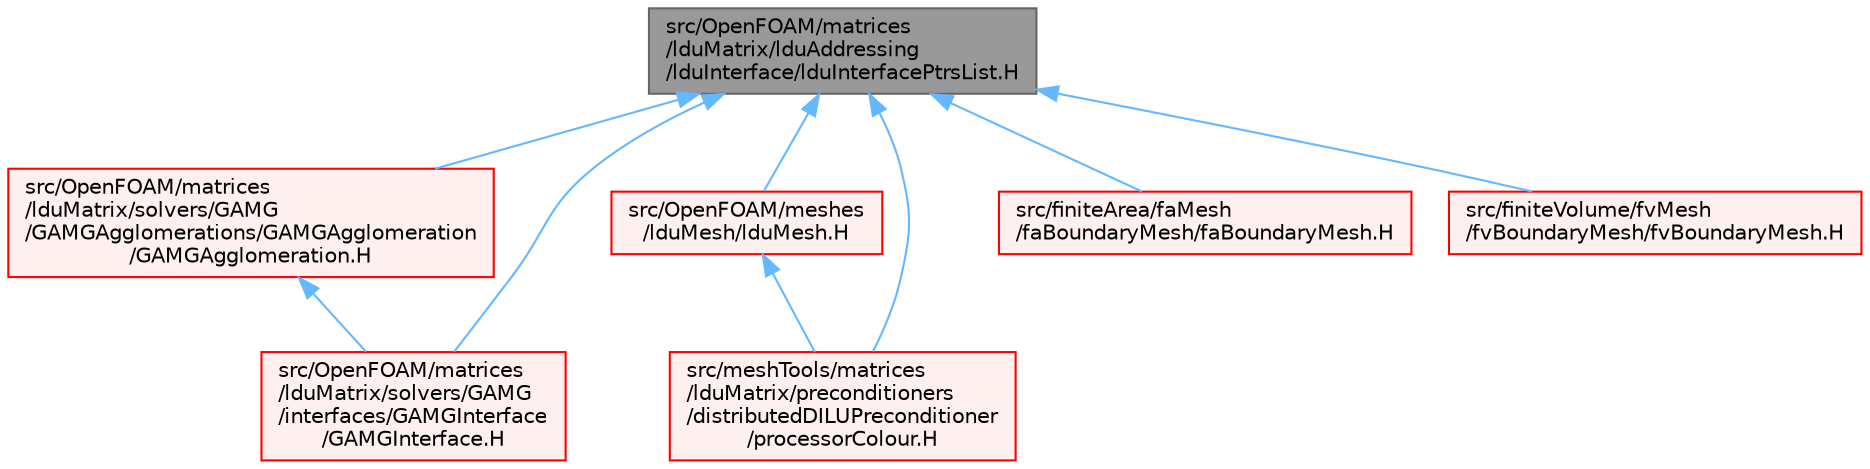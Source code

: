 digraph "src/OpenFOAM/matrices/lduMatrix/lduAddressing/lduInterface/lduInterfacePtrsList.H"
{
 // LATEX_PDF_SIZE
  bgcolor="transparent";
  edge [fontname=Helvetica,fontsize=10,labelfontname=Helvetica,labelfontsize=10];
  node [fontname=Helvetica,fontsize=10,shape=box,height=0.2,width=0.4];
  Node1 [id="Node000001",label="src/OpenFOAM/matrices\l/lduMatrix/lduAddressing\l/lduInterface/lduInterfacePtrsList.H",height=0.2,width=0.4,color="gray40", fillcolor="grey60", style="filled", fontcolor="black",tooltip=" "];
  Node1 -> Node2 [id="edge1_Node000001_Node000002",dir="back",color="steelblue1",style="solid",tooltip=" "];
  Node2 [id="Node000002",label="src/OpenFOAM/matrices\l/lduMatrix/solvers/GAMG\l/GAMGAgglomerations/GAMGAgglomeration\l/GAMGAgglomeration.H",height=0.2,width=0.4,color="red", fillcolor="#FFF0F0", style="filled",URL="$GAMGAgglomeration_8H.html",tooltip=" "];
  Node2 -> Node31 [id="edge2_Node000002_Node000031",dir="back",color="steelblue1",style="solid",tooltip=" "];
  Node31 [id="Node000031",label="src/OpenFOAM/matrices\l/lduMatrix/solvers/GAMG\l/interfaces/GAMGInterface\l/GAMGInterface.H",height=0.2,width=0.4,color="red", fillcolor="#FFF0F0", style="filled",URL="$GAMGInterface_8H.html",tooltip=" "];
  Node1 -> Node31 [id="edge3_Node000001_Node000031",dir="back",color="steelblue1",style="solid",tooltip=" "];
  Node1 -> Node84 [id="edge4_Node000001_Node000084",dir="back",color="steelblue1",style="solid",tooltip=" "];
  Node84 [id="Node000084",label="src/OpenFOAM/meshes\l/lduMesh/lduMesh.H",height=0.2,width=0.4,color="red", fillcolor="#FFF0F0", style="filled",URL="$lduMesh_8H.html",tooltip=" "];
  Node84 -> Node3121 [id="edge5_Node000084_Node003121",dir="back",color="steelblue1",style="solid",tooltip=" "];
  Node3121 [id="Node003121",label="src/meshTools/matrices\l/lduMatrix/preconditioners\l/distributedDILUPreconditioner\l/processorColour.H",height=0.2,width=0.4,color="red", fillcolor="#FFF0F0", style="filled",URL="$processorColour_8H.html",tooltip=" "];
  Node1 -> Node3123 [id="edge6_Node000001_Node003123",dir="back",color="steelblue1",style="solid",tooltip=" "];
  Node3123 [id="Node003123",label="src/finiteArea/faMesh\l/faBoundaryMesh/faBoundaryMesh.H",height=0.2,width=0.4,color="red", fillcolor="#FFF0F0", style="filled",URL="$faBoundaryMesh_8H.html",tooltip=" "];
  Node1 -> Node3124 [id="edge7_Node000001_Node003124",dir="back",color="steelblue1",style="solid",tooltip=" "];
  Node3124 [id="Node003124",label="src/finiteVolume/fvMesh\l/fvBoundaryMesh/fvBoundaryMesh.H",height=0.2,width=0.4,color="red", fillcolor="#FFF0F0", style="filled",URL="$fvBoundaryMesh_8H.html",tooltip=" "];
  Node1 -> Node3121 [id="edge8_Node000001_Node003121",dir="back",color="steelblue1",style="solid",tooltip=" "];
}
